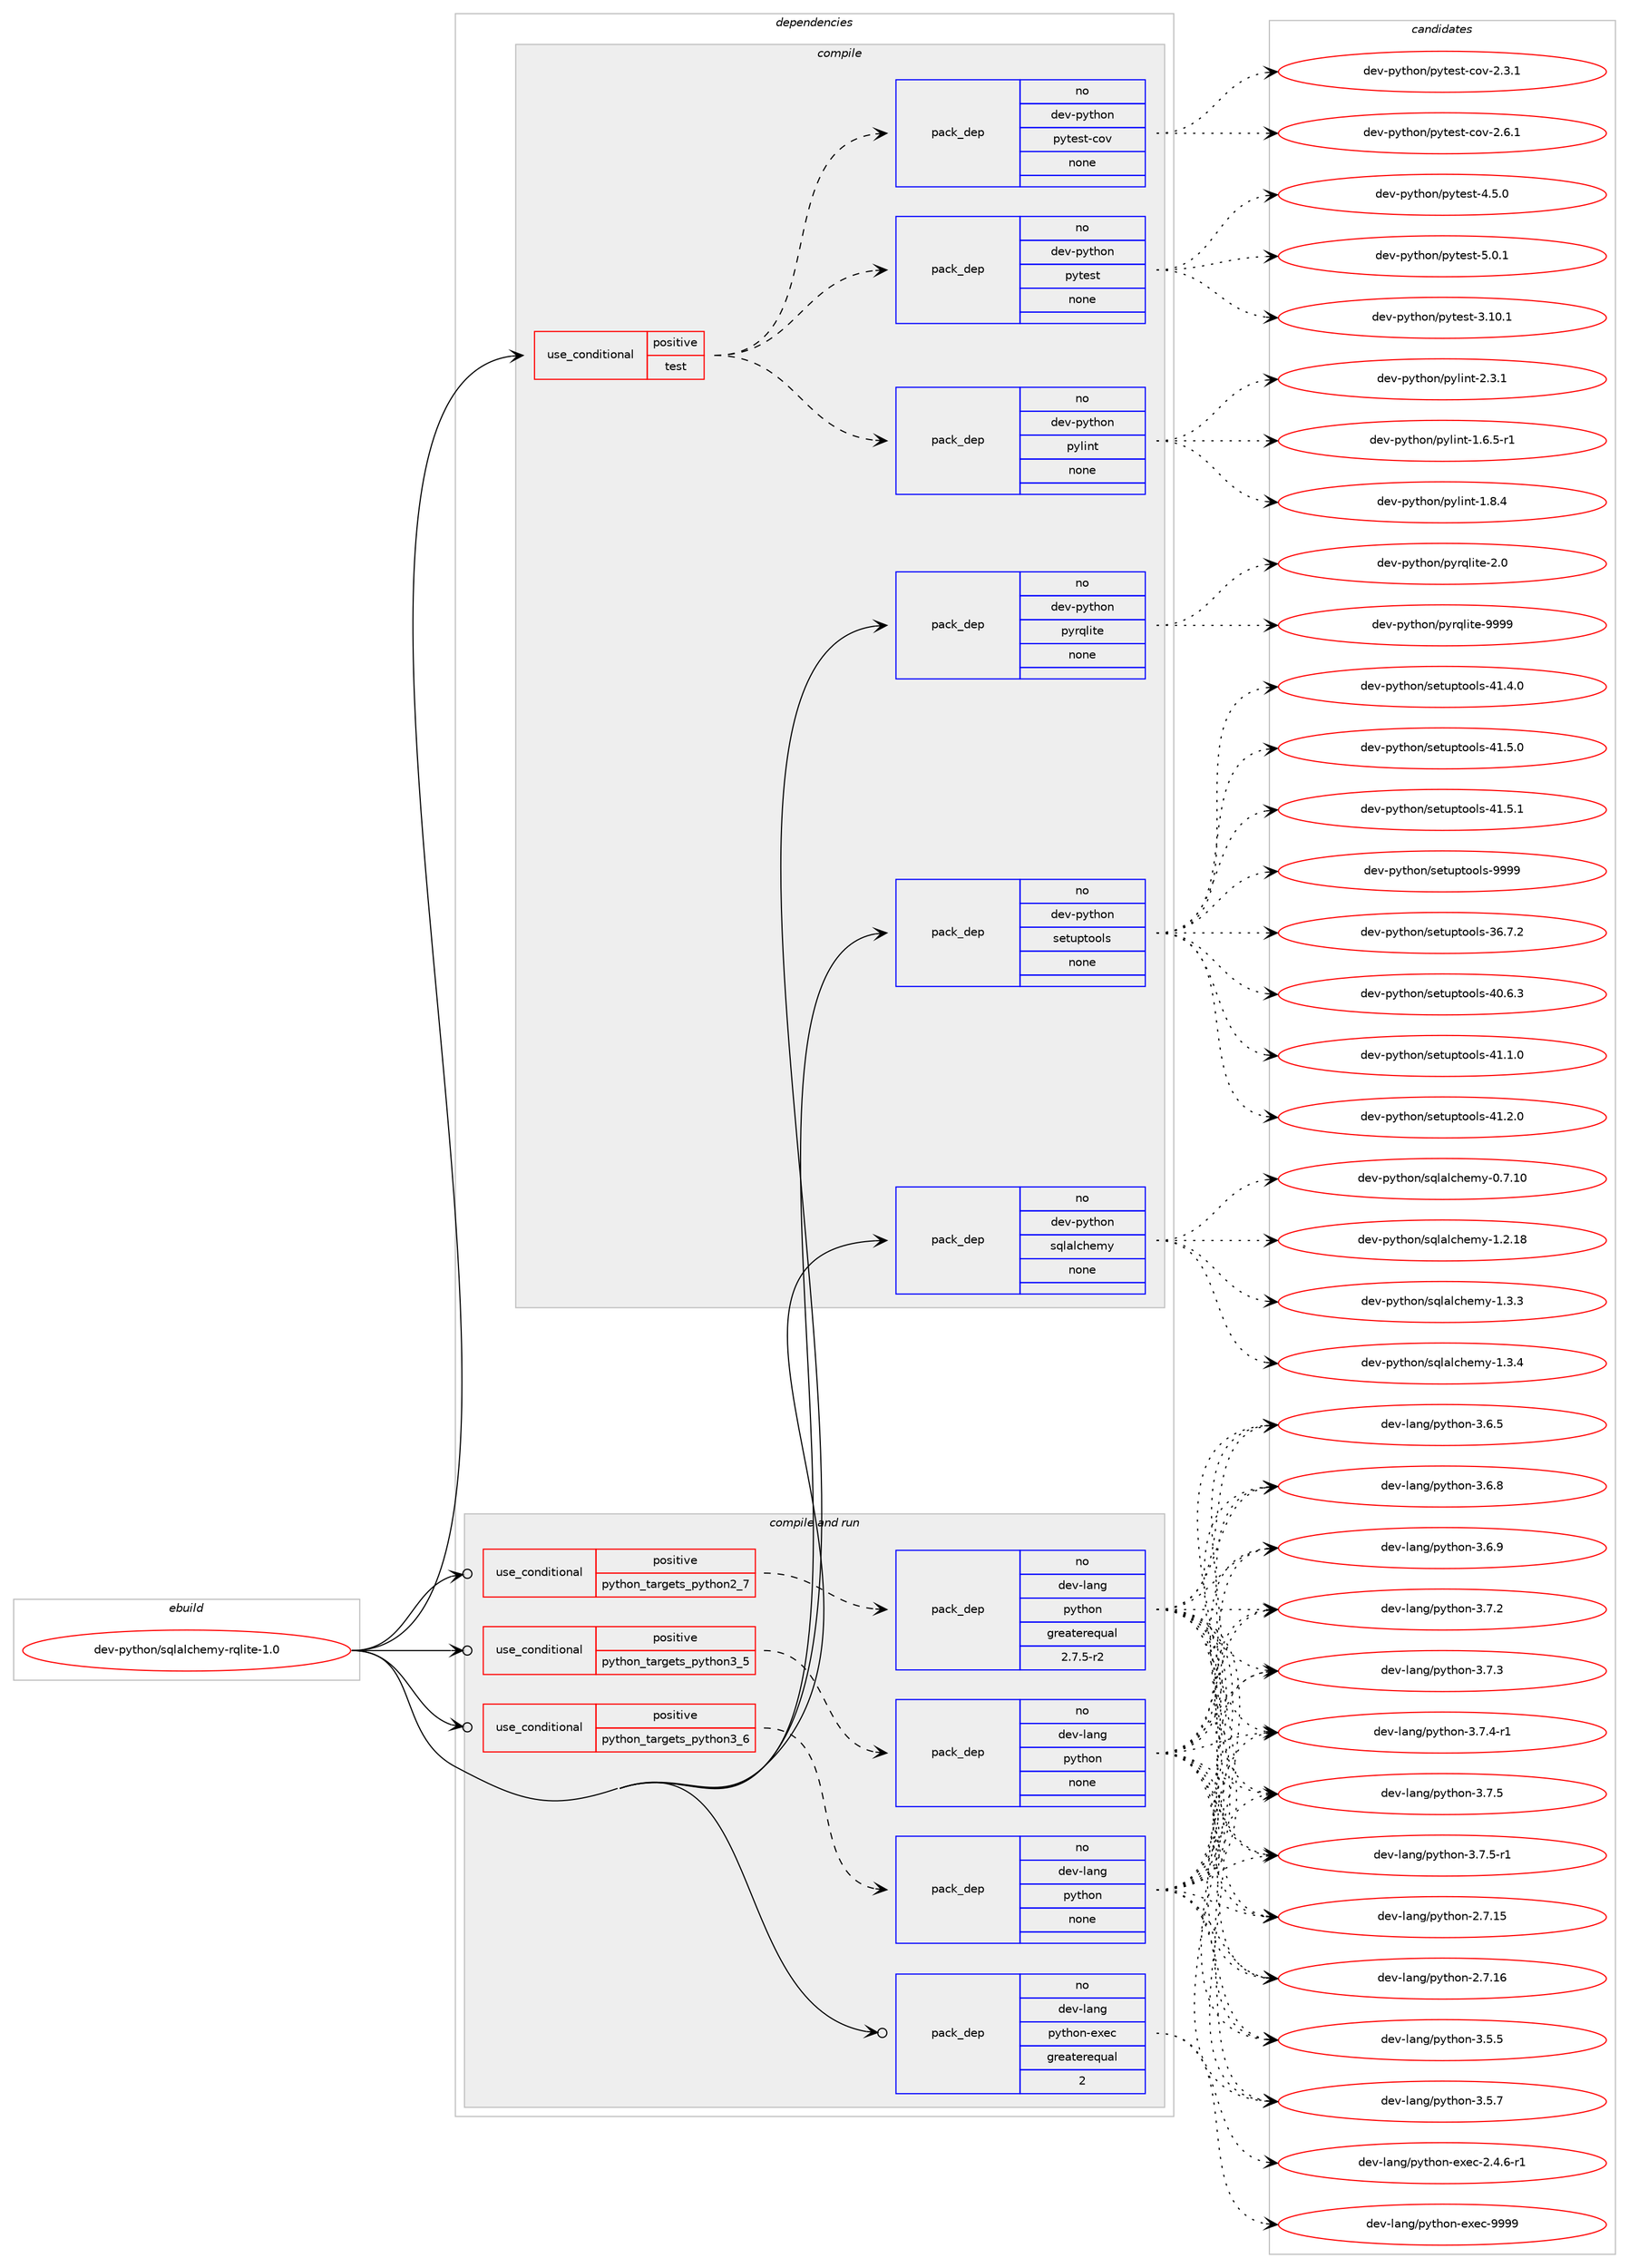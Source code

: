 digraph prolog {

# *************
# Graph options
# *************

newrank=true;
concentrate=true;
compound=true;
graph [rankdir=LR,fontname=Helvetica,fontsize=10,ranksep=1.5];#, ranksep=2.5, nodesep=0.2];
edge  [arrowhead=vee];
node  [fontname=Helvetica,fontsize=10];

# **********
# The ebuild
# **********

subgraph cluster_leftcol {
color=gray;
rank=same;
label=<<i>ebuild</i>>;
id [label="dev-python/sqlalchemy-rqlite-1.0", color=red, width=4, href="../dev-python/sqlalchemy-rqlite-1.0.svg"];
}

# ****************
# The dependencies
# ****************

subgraph cluster_midcol {
color=gray;
label=<<i>dependencies</i>>;
subgraph cluster_compile {
fillcolor="#eeeeee";
style=filled;
label=<<i>compile</i>>;
subgraph cond149901 {
dependency638999 [label=<<TABLE BORDER="0" CELLBORDER="1" CELLSPACING="0" CELLPADDING="4"><TR><TD ROWSPAN="3" CELLPADDING="10">use_conditional</TD></TR><TR><TD>positive</TD></TR><TR><TD>test</TD></TR></TABLE>>, shape=none, color=red];
subgraph pack477217 {
dependency639000 [label=<<TABLE BORDER="0" CELLBORDER="1" CELLSPACING="0" CELLPADDING="4" WIDTH="220"><TR><TD ROWSPAN="6" CELLPADDING="30">pack_dep</TD></TR><TR><TD WIDTH="110">no</TD></TR><TR><TD>dev-python</TD></TR><TR><TD>pytest</TD></TR><TR><TD>none</TD></TR><TR><TD></TD></TR></TABLE>>, shape=none, color=blue];
}
dependency638999:e -> dependency639000:w [weight=20,style="dashed",arrowhead="vee"];
subgraph pack477218 {
dependency639001 [label=<<TABLE BORDER="0" CELLBORDER="1" CELLSPACING="0" CELLPADDING="4" WIDTH="220"><TR><TD ROWSPAN="6" CELLPADDING="30">pack_dep</TD></TR><TR><TD WIDTH="110">no</TD></TR><TR><TD>dev-python</TD></TR><TR><TD>pytest-cov</TD></TR><TR><TD>none</TD></TR><TR><TD></TD></TR></TABLE>>, shape=none, color=blue];
}
dependency638999:e -> dependency639001:w [weight=20,style="dashed",arrowhead="vee"];
subgraph pack477219 {
dependency639002 [label=<<TABLE BORDER="0" CELLBORDER="1" CELLSPACING="0" CELLPADDING="4" WIDTH="220"><TR><TD ROWSPAN="6" CELLPADDING="30">pack_dep</TD></TR><TR><TD WIDTH="110">no</TD></TR><TR><TD>dev-python</TD></TR><TR><TD>pylint</TD></TR><TR><TD>none</TD></TR><TR><TD></TD></TR></TABLE>>, shape=none, color=blue];
}
dependency638999:e -> dependency639002:w [weight=20,style="dashed",arrowhead="vee"];
}
id:e -> dependency638999:w [weight=20,style="solid",arrowhead="vee"];
subgraph pack477220 {
dependency639003 [label=<<TABLE BORDER="0" CELLBORDER="1" CELLSPACING="0" CELLPADDING="4" WIDTH="220"><TR><TD ROWSPAN="6" CELLPADDING="30">pack_dep</TD></TR><TR><TD WIDTH="110">no</TD></TR><TR><TD>dev-python</TD></TR><TR><TD>pyrqlite</TD></TR><TR><TD>none</TD></TR><TR><TD></TD></TR></TABLE>>, shape=none, color=blue];
}
id:e -> dependency639003:w [weight=20,style="solid",arrowhead="vee"];
subgraph pack477221 {
dependency639004 [label=<<TABLE BORDER="0" CELLBORDER="1" CELLSPACING="0" CELLPADDING="4" WIDTH="220"><TR><TD ROWSPAN="6" CELLPADDING="30">pack_dep</TD></TR><TR><TD WIDTH="110">no</TD></TR><TR><TD>dev-python</TD></TR><TR><TD>setuptools</TD></TR><TR><TD>none</TD></TR><TR><TD></TD></TR></TABLE>>, shape=none, color=blue];
}
id:e -> dependency639004:w [weight=20,style="solid",arrowhead="vee"];
subgraph pack477222 {
dependency639005 [label=<<TABLE BORDER="0" CELLBORDER="1" CELLSPACING="0" CELLPADDING="4" WIDTH="220"><TR><TD ROWSPAN="6" CELLPADDING="30">pack_dep</TD></TR><TR><TD WIDTH="110">no</TD></TR><TR><TD>dev-python</TD></TR><TR><TD>sqlalchemy</TD></TR><TR><TD>none</TD></TR><TR><TD></TD></TR></TABLE>>, shape=none, color=blue];
}
id:e -> dependency639005:w [weight=20,style="solid",arrowhead="vee"];
}
subgraph cluster_compileandrun {
fillcolor="#eeeeee";
style=filled;
label=<<i>compile and run</i>>;
subgraph cond149902 {
dependency639006 [label=<<TABLE BORDER="0" CELLBORDER="1" CELLSPACING="0" CELLPADDING="4"><TR><TD ROWSPAN="3" CELLPADDING="10">use_conditional</TD></TR><TR><TD>positive</TD></TR><TR><TD>python_targets_python2_7</TD></TR></TABLE>>, shape=none, color=red];
subgraph pack477223 {
dependency639007 [label=<<TABLE BORDER="0" CELLBORDER="1" CELLSPACING="0" CELLPADDING="4" WIDTH="220"><TR><TD ROWSPAN="6" CELLPADDING="30">pack_dep</TD></TR><TR><TD WIDTH="110">no</TD></TR><TR><TD>dev-lang</TD></TR><TR><TD>python</TD></TR><TR><TD>greaterequal</TD></TR><TR><TD>2.7.5-r2</TD></TR></TABLE>>, shape=none, color=blue];
}
dependency639006:e -> dependency639007:w [weight=20,style="dashed",arrowhead="vee"];
}
id:e -> dependency639006:w [weight=20,style="solid",arrowhead="odotvee"];
subgraph cond149903 {
dependency639008 [label=<<TABLE BORDER="0" CELLBORDER="1" CELLSPACING="0" CELLPADDING="4"><TR><TD ROWSPAN="3" CELLPADDING="10">use_conditional</TD></TR><TR><TD>positive</TD></TR><TR><TD>python_targets_python3_5</TD></TR></TABLE>>, shape=none, color=red];
subgraph pack477224 {
dependency639009 [label=<<TABLE BORDER="0" CELLBORDER="1" CELLSPACING="0" CELLPADDING="4" WIDTH="220"><TR><TD ROWSPAN="6" CELLPADDING="30">pack_dep</TD></TR><TR><TD WIDTH="110">no</TD></TR><TR><TD>dev-lang</TD></TR><TR><TD>python</TD></TR><TR><TD>none</TD></TR><TR><TD></TD></TR></TABLE>>, shape=none, color=blue];
}
dependency639008:e -> dependency639009:w [weight=20,style="dashed",arrowhead="vee"];
}
id:e -> dependency639008:w [weight=20,style="solid",arrowhead="odotvee"];
subgraph cond149904 {
dependency639010 [label=<<TABLE BORDER="0" CELLBORDER="1" CELLSPACING="0" CELLPADDING="4"><TR><TD ROWSPAN="3" CELLPADDING="10">use_conditional</TD></TR><TR><TD>positive</TD></TR><TR><TD>python_targets_python3_6</TD></TR></TABLE>>, shape=none, color=red];
subgraph pack477225 {
dependency639011 [label=<<TABLE BORDER="0" CELLBORDER="1" CELLSPACING="0" CELLPADDING="4" WIDTH="220"><TR><TD ROWSPAN="6" CELLPADDING="30">pack_dep</TD></TR><TR><TD WIDTH="110">no</TD></TR><TR><TD>dev-lang</TD></TR><TR><TD>python</TD></TR><TR><TD>none</TD></TR><TR><TD></TD></TR></TABLE>>, shape=none, color=blue];
}
dependency639010:e -> dependency639011:w [weight=20,style="dashed",arrowhead="vee"];
}
id:e -> dependency639010:w [weight=20,style="solid",arrowhead="odotvee"];
subgraph pack477226 {
dependency639012 [label=<<TABLE BORDER="0" CELLBORDER="1" CELLSPACING="0" CELLPADDING="4" WIDTH="220"><TR><TD ROWSPAN="6" CELLPADDING="30">pack_dep</TD></TR><TR><TD WIDTH="110">no</TD></TR><TR><TD>dev-lang</TD></TR><TR><TD>python-exec</TD></TR><TR><TD>greaterequal</TD></TR><TR><TD>2</TD></TR></TABLE>>, shape=none, color=blue];
}
id:e -> dependency639012:w [weight=20,style="solid",arrowhead="odotvee"];
}
subgraph cluster_run {
fillcolor="#eeeeee";
style=filled;
label=<<i>run</i>>;
}
}

# **************
# The candidates
# **************

subgraph cluster_choices {
rank=same;
color=gray;
label=<<i>candidates</i>>;

subgraph choice477217 {
color=black;
nodesep=1;
choice100101118451121211161041111104711212111610111511645514649484649 [label="dev-python/pytest-3.10.1", color=red, width=4,href="../dev-python/pytest-3.10.1.svg"];
choice1001011184511212111610411111047112121116101115116455246534648 [label="dev-python/pytest-4.5.0", color=red, width=4,href="../dev-python/pytest-4.5.0.svg"];
choice1001011184511212111610411111047112121116101115116455346484649 [label="dev-python/pytest-5.0.1", color=red, width=4,href="../dev-python/pytest-5.0.1.svg"];
dependency639000:e -> choice100101118451121211161041111104711212111610111511645514649484649:w [style=dotted,weight="100"];
dependency639000:e -> choice1001011184511212111610411111047112121116101115116455246534648:w [style=dotted,weight="100"];
dependency639000:e -> choice1001011184511212111610411111047112121116101115116455346484649:w [style=dotted,weight="100"];
}
subgraph choice477218 {
color=black;
nodesep=1;
choice10010111845112121116104111110471121211161011151164599111118455046514649 [label="dev-python/pytest-cov-2.3.1", color=red, width=4,href="../dev-python/pytest-cov-2.3.1.svg"];
choice10010111845112121116104111110471121211161011151164599111118455046544649 [label="dev-python/pytest-cov-2.6.1", color=red, width=4,href="../dev-python/pytest-cov-2.6.1.svg"];
dependency639001:e -> choice10010111845112121116104111110471121211161011151164599111118455046514649:w [style=dotted,weight="100"];
dependency639001:e -> choice10010111845112121116104111110471121211161011151164599111118455046544649:w [style=dotted,weight="100"];
}
subgraph choice477219 {
color=black;
nodesep=1;
choice10010111845112121116104111110471121211081051101164549465446534511449 [label="dev-python/pylint-1.6.5-r1", color=red, width=4,href="../dev-python/pylint-1.6.5-r1.svg"];
choice1001011184511212111610411111047112121108105110116454946564652 [label="dev-python/pylint-1.8.4", color=red, width=4,href="../dev-python/pylint-1.8.4.svg"];
choice1001011184511212111610411111047112121108105110116455046514649 [label="dev-python/pylint-2.3.1", color=red, width=4,href="../dev-python/pylint-2.3.1.svg"];
dependency639002:e -> choice10010111845112121116104111110471121211081051101164549465446534511449:w [style=dotted,weight="100"];
dependency639002:e -> choice1001011184511212111610411111047112121108105110116454946564652:w [style=dotted,weight="100"];
dependency639002:e -> choice1001011184511212111610411111047112121108105110116455046514649:w [style=dotted,weight="100"];
}
subgraph choice477220 {
color=black;
nodesep=1;
choice100101118451121211161041111104711212111411310810511610145504648 [label="dev-python/pyrqlite-2.0", color=red, width=4,href="../dev-python/pyrqlite-2.0.svg"];
choice10010111845112121116104111110471121211141131081051161014557575757 [label="dev-python/pyrqlite-9999", color=red, width=4,href="../dev-python/pyrqlite-9999.svg"];
dependency639003:e -> choice100101118451121211161041111104711212111411310810511610145504648:w [style=dotted,weight="100"];
dependency639003:e -> choice10010111845112121116104111110471121211141131081051161014557575757:w [style=dotted,weight="100"];
}
subgraph choice477221 {
color=black;
nodesep=1;
choice100101118451121211161041111104711510111611711211611111110811545515446554650 [label="dev-python/setuptools-36.7.2", color=red, width=4,href="../dev-python/setuptools-36.7.2.svg"];
choice100101118451121211161041111104711510111611711211611111110811545524846544651 [label="dev-python/setuptools-40.6.3", color=red, width=4,href="../dev-python/setuptools-40.6.3.svg"];
choice100101118451121211161041111104711510111611711211611111110811545524946494648 [label="dev-python/setuptools-41.1.0", color=red, width=4,href="../dev-python/setuptools-41.1.0.svg"];
choice100101118451121211161041111104711510111611711211611111110811545524946504648 [label="dev-python/setuptools-41.2.0", color=red, width=4,href="../dev-python/setuptools-41.2.0.svg"];
choice100101118451121211161041111104711510111611711211611111110811545524946524648 [label="dev-python/setuptools-41.4.0", color=red, width=4,href="../dev-python/setuptools-41.4.0.svg"];
choice100101118451121211161041111104711510111611711211611111110811545524946534648 [label="dev-python/setuptools-41.5.0", color=red, width=4,href="../dev-python/setuptools-41.5.0.svg"];
choice100101118451121211161041111104711510111611711211611111110811545524946534649 [label="dev-python/setuptools-41.5.1", color=red, width=4,href="../dev-python/setuptools-41.5.1.svg"];
choice10010111845112121116104111110471151011161171121161111111081154557575757 [label="dev-python/setuptools-9999", color=red, width=4,href="../dev-python/setuptools-9999.svg"];
dependency639004:e -> choice100101118451121211161041111104711510111611711211611111110811545515446554650:w [style=dotted,weight="100"];
dependency639004:e -> choice100101118451121211161041111104711510111611711211611111110811545524846544651:w [style=dotted,weight="100"];
dependency639004:e -> choice100101118451121211161041111104711510111611711211611111110811545524946494648:w [style=dotted,weight="100"];
dependency639004:e -> choice100101118451121211161041111104711510111611711211611111110811545524946504648:w [style=dotted,weight="100"];
dependency639004:e -> choice100101118451121211161041111104711510111611711211611111110811545524946524648:w [style=dotted,weight="100"];
dependency639004:e -> choice100101118451121211161041111104711510111611711211611111110811545524946534648:w [style=dotted,weight="100"];
dependency639004:e -> choice100101118451121211161041111104711510111611711211611111110811545524946534649:w [style=dotted,weight="100"];
dependency639004:e -> choice10010111845112121116104111110471151011161171121161111111081154557575757:w [style=dotted,weight="100"];
}
subgraph choice477222 {
color=black;
nodesep=1;
choice1001011184511212111610411111047115113108971089910410110912145484655464948 [label="dev-python/sqlalchemy-0.7.10", color=red, width=4,href="../dev-python/sqlalchemy-0.7.10.svg"];
choice1001011184511212111610411111047115113108971089910410110912145494650464956 [label="dev-python/sqlalchemy-1.2.18", color=red, width=4,href="../dev-python/sqlalchemy-1.2.18.svg"];
choice10010111845112121116104111110471151131089710899104101109121454946514651 [label="dev-python/sqlalchemy-1.3.3", color=red, width=4,href="../dev-python/sqlalchemy-1.3.3.svg"];
choice10010111845112121116104111110471151131089710899104101109121454946514652 [label="dev-python/sqlalchemy-1.3.4", color=red, width=4,href="../dev-python/sqlalchemy-1.3.4.svg"];
dependency639005:e -> choice1001011184511212111610411111047115113108971089910410110912145484655464948:w [style=dotted,weight="100"];
dependency639005:e -> choice1001011184511212111610411111047115113108971089910410110912145494650464956:w [style=dotted,weight="100"];
dependency639005:e -> choice10010111845112121116104111110471151131089710899104101109121454946514651:w [style=dotted,weight="100"];
dependency639005:e -> choice10010111845112121116104111110471151131089710899104101109121454946514652:w [style=dotted,weight="100"];
}
subgraph choice477223 {
color=black;
nodesep=1;
choice10010111845108971101034711212111610411111045504655464953 [label="dev-lang/python-2.7.15", color=red, width=4,href="../dev-lang/python-2.7.15.svg"];
choice10010111845108971101034711212111610411111045504655464954 [label="dev-lang/python-2.7.16", color=red, width=4,href="../dev-lang/python-2.7.16.svg"];
choice100101118451089711010347112121116104111110455146534653 [label="dev-lang/python-3.5.5", color=red, width=4,href="../dev-lang/python-3.5.5.svg"];
choice100101118451089711010347112121116104111110455146534655 [label="dev-lang/python-3.5.7", color=red, width=4,href="../dev-lang/python-3.5.7.svg"];
choice100101118451089711010347112121116104111110455146544653 [label="dev-lang/python-3.6.5", color=red, width=4,href="../dev-lang/python-3.6.5.svg"];
choice100101118451089711010347112121116104111110455146544656 [label="dev-lang/python-3.6.8", color=red, width=4,href="../dev-lang/python-3.6.8.svg"];
choice100101118451089711010347112121116104111110455146544657 [label="dev-lang/python-3.6.9", color=red, width=4,href="../dev-lang/python-3.6.9.svg"];
choice100101118451089711010347112121116104111110455146554650 [label="dev-lang/python-3.7.2", color=red, width=4,href="../dev-lang/python-3.7.2.svg"];
choice100101118451089711010347112121116104111110455146554651 [label="dev-lang/python-3.7.3", color=red, width=4,href="../dev-lang/python-3.7.3.svg"];
choice1001011184510897110103471121211161041111104551465546524511449 [label="dev-lang/python-3.7.4-r1", color=red, width=4,href="../dev-lang/python-3.7.4-r1.svg"];
choice100101118451089711010347112121116104111110455146554653 [label="dev-lang/python-3.7.5", color=red, width=4,href="../dev-lang/python-3.7.5.svg"];
choice1001011184510897110103471121211161041111104551465546534511449 [label="dev-lang/python-3.7.5-r1", color=red, width=4,href="../dev-lang/python-3.7.5-r1.svg"];
dependency639007:e -> choice10010111845108971101034711212111610411111045504655464953:w [style=dotted,weight="100"];
dependency639007:e -> choice10010111845108971101034711212111610411111045504655464954:w [style=dotted,weight="100"];
dependency639007:e -> choice100101118451089711010347112121116104111110455146534653:w [style=dotted,weight="100"];
dependency639007:e -> choice100101118451089711010347112121116104111110455146534655:w [style=dotted,weight="100"];
dependency639007:e -> choice100101118451089711010347112121116104111110455146544653:w [style=dotted,weight="100"];
dependency639007:e -> choice100101118451089711010347112121116104111110455146544656:w [style=dotted,weight="100"];
dependency639007:e -> choice100101118451089711010347112121116104111110455146544657:w [style=dotted,weight="100"];
dependency639007:e -> choice100101118451089711010347112121116104111110455146554650:w [style=dotted,weight="100"];
dependency639007:e -> choice100101118451089711010347112121116104111110455146554651:w [style=dotted,weight="100"];
dependency639007:e -> choice1001011184510897110103471121211161041111104551465546524511449:w [style=dotted,weight="100"];
dependency639007:e -> choice100101118451089711010347112121116104111110455146554653:w [style=dotted,weight="100"];
dependency639007:e -> choice1001011184510897110103471121211161041111104551465546534511449:w [style=dotted,weight="100"];
}
subgraph choice477224 {
color=black;
nodesep=1;
choice10010111845108971101034711212111610411111045504655464953 [label="dev-lang/python-2.7.15", color=red, width=4,href="../dev-lang/python-2.7.15.svg"];
choice10010111845108971101034711212111610411111045504655464954 [label="dev-lang/python-2.7.16", color=red, width=4,href="../dev-lang/python-2.7.16.svg"];
choice100101118451089711010347112121116104111110455146534653 [label="dev-lang/python-3.5.5", color=red, width=4,href="../dev-lang/python-3.5.5.svg"];
choice100101118451089711010347112121116104111110455146534655 [label="dev-lang/python-3.5.7", color=red, width=4,href="../dev-lang/python-3.5.7.svg"];
choice100101118451089711010347112121116104111110455146544653 [label="dev-lang/python-3.6.5", color=red, width=4,href="../dev-lang/python-3.6.5.svg"];
choice100101118451089711010347112121116104111110455146544656 [label="dev-lang/python-3.6.8", color=red, width=4,href="../dev-lang/python-3.6.8.svg"];
choice100101118451089711010347112121116104111110455146544657 [label="dev-lang/python-3.6.9", color=red, width=4,href="../dev-lang/python-3.6.9.svg"];
choice100101118451089711010347112121116104111110455146554650 [label="dev-lang/python-3.7.2", color=red, width=4,href="../dev-lang/python-3.7.2.svg"];
choice100101118451089711010347112121116104111110455146554651 [label="dev-lang/python-3.7.3", color=red, width=4,href="../dev-lang/python-3.7.3.svg"];
choice1001011184510897110103471121211161041111104551465546524511449 [label="dev-lang/python-3.7.4-r1", color=red, width=4,href="../dev-lang/python-3.7.4-r1.svg"];
choice100101118451089711010347112121116104111110455146554653 [label="dev-lang/python-3.7.5", color=red, width=4,href="../dev-lang/python-3.7.5.svg"];
choice1001011184510897110103471121211161041111104551465546534511449 [label="dev-lang/python-3.7.5-r1", color=red, width=4,href="../dev-lang/python-3.7.5-r1.svg"];
dependency639009:e -> choice10010111845108971101034711212111610411111045504655464953:w [style=dotted,weight="100"];
dependency639009:e -> choice10010111845108971101034711212111610411111045504655464954:w [style=dotted,weight="100"];
dependency639009:e -> choice100101118451089711010347112121116104111110455146534653:w [style=dotted,weight="100"];
dependency639009:e -> choice100101118451089711010347112121116104111110455146534655:w [style=dotted,weight="100"];
dependency639009:e -> choice100101118451089711010347112121116104111110455146544653:w [style=dotted,weight="100"];
dependency639009:e -> choice100101118451089711010347112121116104111110455146544656:w [style=dotted,weight="100"];
dependency639009:e -> choice100101118451089711010347112121116104111110455146544657:w [style=dotted,weight="100"];
dependency639009:e -> choice100101118451089711010347112121116104111110455146554650:w [style=dotted,weight="100"];
dependency639009:e -> choice100101118451089711010347112121116104111110455146554651:w [style=dotted,weight="100"];
dependency639009:e -> choice1001011184510897110103471121211161041111104551465546524511449:w [style=dotted,weight="100"];
dependency639009:e -> choice100101118451089711010347112121116104111110455146554653:w [style=dotted,weight="100"];
dependency639009:e -> choice1001011184510897110103471121211161041111104551465546534511449:w [style=dotted,weight="100"];
}
subgraph choice477225 {
color=black;
nodesep=1;
choice10010111845108971101034711212111610411111045504655464953 [label="dev-lang/python-2.7.15", color=red, width=4,href="../dev-lang/python-2.7.15.svg"];
choice10010111845108971101034711212111610411111045504655464954 [label="dev-lang/python-2.7.16", color=red, width=4,href="../dev-lang/python-2.7.16.svg"];
choice100101118451089711010347112121116104111110455146534653 [label="dev-lang/python-3.5.5", color=red, width=4,href="../dev-lang/python-3.5.5.svg"];
choice100101118451089711010347112121116104111110455146534655 [label="dev-lang/python-3.5.7", color=red, width=4,href="../dev-lang/python-3.5.7.svg"];
choice100101118451089711010347112121116104111110455146544653 [label="dev-lang/python-3.6.5", color=red, width=4,href="../dev-lang/python-3.6.5.svg"];
choice100101118451089711010347112121116104111110455146544656 [label="dev-lang/python-3.6.8", color=red, width=4,href="../dev-lang/python-3.6.8.svg"];
choice100101118451089711010347112121116104111110455146544657 [label="dev-lang/python-3.6.9", color=red, width=4,href="../dev-lang/python-3.6.9.svg"];
choice100101118451089711010347112121116104111110455146554650 [label="dev-lang/python-3.7.2", color=red, width=4,href="../dev-lang/python-3.7.2.svg"];
choice100101118451089711010347112121116104111110455146554651 [label="dev-lang/python-3.7.3", color=red, width=4,href="../dev-lang/python-3.7.3.svg"];
choice1001011184510897110103471121211161041111104551465546524511449 [label="dev-lang/python-3.7.4-r1", color=red, width=4,href="../dev-lang/python-3.7.4-r1.svg"];
choice100101118451089711010347112121116104111110455146554653 [label="dev-lang/python-3.7.5", color=red, width=4,href="../dev-lang/python-3.7.5.svg"];
choice1001011184510897110103471121211161041111104551465546534511449 [label="dev-lang/python-3.7.5-r1", color=red, width=4,href="../dev-lang/python-3.7.5-r1.svg"];
dependency639011:e -> choice10010111845108971101034711212111610411111045504655464953:w [style=dotted,weight="100"];
dependency639011:e -> choice10010111845108971101034711212111610411111045504655464954:w [style=dotted,weight="100"];
dependency639011:e -> choice100101118451089711010347112121116104111110455146534653:w [style=dotted,weight="100"];
dependency639011:e -> choice100101118451089711010347112121116104111110455146534655:w [style=dotted,weight="100"];
dependency639011:e -> choice100101118451089711010347112121116104111110455146544653:w [style=dotted,weight="100"];
dependency639011:e -> choice100101118451089711010347112121116104111110455146544656:w [style=dotted,weight="100"];
dependency639011:e -> choice100101118451089711010347112121116104111110455146544657:w [style=dotted,weight="100"];
dependency639011:e -> choice100101118451089711010347112121116104111110455146554650:w [style=dotted,weight="100"];
dependency639011:e -> choice100101118451089711010347112121116104111110455146554651:w [style=dotted,weight="100"];
dependency639011:e -> choice1001011184510897110103471121211161041111104551465546524511449:w [style=dotted,weight="100"];
dependency639011:e -> choice100101118451089711010347112121116104111110455146554653:w [style=dotted,weight="100"];
dependency639011:e -> choice1001011184510897110103471121211161041111104551465546534511449:w [style=dotted,weight="100"];
}
subgraph choice477226 {
color=black;
nodesep=1;
choice10010111845108971101034711212111610411111045101120101994550465246544511449 [label="dev-lang/python-exec-2.4.6-r1", color=red, width=4,href="../dev-lang/python-exec-2.4.6-r1.svg"];
choice10010111845108971101034711212111610411111045101120101994557575757 [label="dev-lang/python-exec-9999", color=red, width=4,href="../dev-lang/python-exec-9999.svg"];
dependency639012:e -> choice10010111845108971101034711212111610411111045101120101994550465246544511449:w [style=dotted,weight="100"];
dependency639012:e -> choice10010111845108971101034711212111610411111045101120101994557575757:w [style=dotted,weight="100"];
}
}

}
